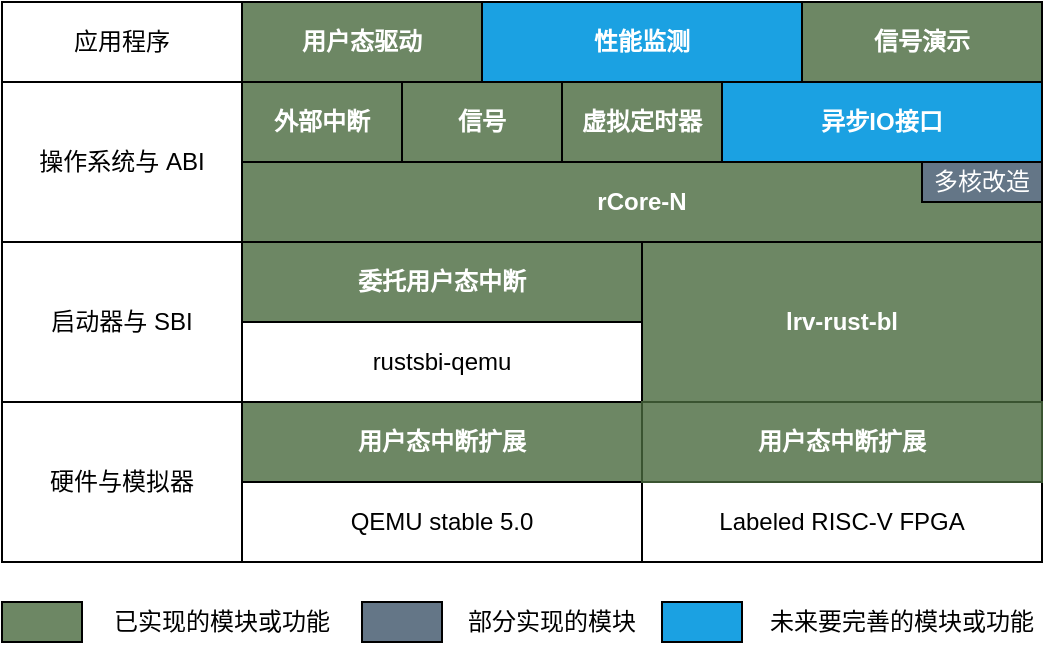 <mxfile version="14.6.13" type="device"><diagram name="Page-1" id="bd83a815-5ea8-2e97-e5ec-87c9f400f2fa"><mxGraphModel dx="613" dy="544" grid="1" gridSize="10" guides="1" tooltips="1" connect="1" arrows="1" fold="1" page="1" pageScale="1.5" pageWidth="1169" pageHeight="826" background="none" math="0" shadow="0"><root><mxCell id="0" style=";html=1;"/><mxCell id="1" style=";html=1;" parent="0"/><mxCell id="2" value="用户态中断扩展" style="rounded=0;whiteSpace=wrap;html=1;fillColor=#6d8764;fontColor=#ffffff;fontStyle=1;" parent="1" vertex="1"><mxGeometry x="800" y="640" width="200" height="40" as="geometry"/></mxCell><mxCell id="VddhAjkDLed27HZrdQf_-7" value="信号" style="rounded=0;whiteSpace=wrap;html=1;fillColor=#6d8764;fontColor=#ffffff;fontStyle=1;" parent="1" vertex="1"><mxGeometry x="880" y="480" width="80" height="40" as="geometry"/></mxCell><mxCell id="VddhAjkDLed27HZrdQf_-1" value="QEMU stable 5.0" style="rounded=0;whiteSpace=wrap;html=1;" parent="1" vertex="1"><mxGeometry x="800" y="680" width="200" height="40" as="geometry"/></mxCell><mxCell id="VddhAjkDLed27HZrdQf_-2" value="Labeled RISC-V FPGA" style="rounded=0;whiteSpace=wrap;html=1;" parent="1" vertex="1"><mxGeometry x="1000" y="680" width="200" height="40" as="geometry"/></mxCell><mxCell id="VddhAjkDLed27HZrdQf_-3" value="lrv-rust-bl" style="rounded=0;whiteSpace=wrap;html=1;fillColor=#6d8764;fontColor=#ffffff;fontStyle=1;" parent="1" vertex="1"><mxGeometry x="1000" y="560" width="200" height="80" as="geometry"/></mxCell><mxCell id="VddhAjkDLed27HZrdQf_-4" value="rustsbi-qemu" style="rounded=0;whiteSpace=wrap;html=1;" parent="1" vertex="1"><mxGeometry x="800" y="600" width="200" height="40" as="geometry"/></mxCell><mxCell id="VddhAjkDLed27HZrdQf_-9" value="性能监测" style="rounded=0;whiteSpace=wrap;html=1;fillColor=#1ba1e2;fontStyle=1;fontColor=#ffffff;" parent="1" vertex="1"><mxGeometry x="920" y="440" width="160" height="40" as="geometry"/></mxCell><mxCell id="VddhAjkDLed27HZrdQf_-10" value="" style="endArrow=none;html=1;exitX=0;exitY=1;exitDx=0;exitDy=0;entryX=0;entryY=0;entryDx=0;entryDy=0;" parent="1" source="VddhAjkDLed27HZrdQf_-7" target="VddhAjkDLed27HZrdQf_-7" edge="1"><mxGeometry width="50" height="50" relative="1" as="geometry"><mxPoint x="950" y="590" as="sourcePoint"/><mxPoint x="1000" y="540" as="targetPoint"/></mxGeometry></mxCell><mxCell id="VddhAjkDLed27HZrdQf_-16" value="硬件与模拟器" style="rounded=0;whiteSpace=wrap;html=1;" parent="1" vertex="1"><mxGeometry x="680" y="640" width="120" height="80" as="geometry"/></mxCell><mxCell id="VddhAjkDLed27HZrdQf_-17" value="操作系统与 ABI" style="rounded=0;whiteSpace=wrap;html=1;" parent="1" vertex="1"><mxGeometry x="680" y="480" width="120" height="80" as="geometry"/></mxCell><mxCell id="VddhAjkDLed27HZrdQf_-18" value="启动器与 SBI" style="rounded=0;whiteSpace=wrap;html=1;" parent="1" vertex="1"><mxGeometry x="680" y="560" width="120" height="80" as="geometry"/></mxCell><mxCell id="VddhAjkDLed27HZrdQf_-19" value="应用程序" style="rounded=0;whiteSpace=wrap;html=1;" parent="1" vertex="1"><mxGeometry x="680" y="440" width="120" height="40" as="geometry"/></mxCell><mxCell id="84" value="委托用户态中断" style="rounded=0;whiteSpace=wrap;html=1;fillColor=#6d8764;fontColor=#ffffff;fontStyle=1;" parent="1" vertex="1"><mxGeometry x="800" y="560" width="200" height="40" as="geometry"/></mxCell><mxCell id="115" value="" style="rounded=0;whiteSpace=wrap;html=1;fillColor=#6d8764;fontColor=#ffffff;" parent="1" vertex="1"><mxGeometry x="680" y="740" width="40" height="20" as="geometry"/></mxCell><mxCell id="116" value="已实现的模块或功能" style="text;html=1;strokeColor=none;fillColor=none;align=center;verticalAlign=middle;whiteSpace=wrap;rounded=0;" parent="1" vertex="1"><mxGeometry x="730" y="740" width="120" height="20" as="geometry"/></mxCell><mxCell id="117" value="" style="rounded=0;whiteSpace=wrap;html=1;fillColor=#647687;fontColor=#ffffff;" parent="1" vertex="1"><mxGeometry x="860" y="740" width="40" height="20" as="geometry"/></mxCell><mxCell id="118" value="部分实现的模块" style="text;html=1;strokeColor=none;fillColor=none;align=center;verticalAlign=middle;whiteSpace=wrap;rounded=0;" parent="1" vertex="1"><mxGeometry x="910" y="740" width="90" height="20" as="geometry"/></mxCell><mxCell id="119" value="" style="rounded=0;whiteSpace=wrap;html=1;fillColor=#1ba1e2;fontColor=#ffffff;" parent="1" vertex="1"><mxGeometry x="1010" y="740" width="40" height="20" as="geometry"/></mxCell><mxCell id="120" value="未来要完善的模块或功能" style="text;html=1;strokeColor=none;fillColor=none;align=center;verticalAlign=middle;whiteSpace=wrap;rounded=0;" parent="1" vertex="1"><mxGeometry x="1060" y="740" width="140" height="20" as="geometry"/></mxCell><mxCell id="eKN2FkZMsxjSuqbljlRQ-120" value="用户态中断扩展" style="rounded=0;whiteSpace=wrap;html=1;fillColor=#6d8764;fontColor=#ffffff;fontStyle=1;strokeColor=#3A5431;" parent="1" vertex="1"><mxGeometry x="1000" y="640" width="200" height="40" as="geometry"/></mxCell><mxCell id="eKN2FkZMsxjSuqbljlRQ-121" value="外部中断" style="rounded=0;whiteSpace=wrap;html=1;fillColor=#6d8764;fontColor=#ffffff;fontStyle=1;" parent="1" vertex="1"><mxGeometry x="800" y="480" width="80" height="40" as="geometry"/></mxCell><mxCell id="eKN2FkZMsxjSuqbljlRQ-122" value="rCore-N" style="rounded=0;whiteSpace=wrap;html=1;fillColor=#6d8764;fontColor=#ffffff;fontStyle=1;" parent="1" vertex="1"><mxGeometry x="800" y="520" width="400" height="40" as="geometry"/></mxCell><mxCell id="VddhAjkDLed27HZrdQf_-8" value="多核改造" style="rounded=0;whiteSpace=wrap;html=1;fillColor=#647687;fontColor=#ffffff;" parent="1" vertex="1"><mxGeometry x="1140" y="520" width="60" height="20" as="geometry"/></mxCell><mxCell id="eKN2FkZMsxjSuqbljlRQ-123" value="虚拟定时器" style="rounded=0;whiteSpace=wrap;html=1;fillColor=#6d8764;fontColor=#ffffff;fontStyle=1;" parent="1" vertex="1"><mxGeometry x="960" y="480" width="80" height="40" as="geometry"/></mxCell><mxCell id="eKN2FkZMsxjSuqbljlRQ-124" value="异步IO接口" style="rounded=0;whiteSpace=wrap;html=1;fillColor=#1ba1e2;fontStyle=1;fontColor=#ffffff;" parent="1" vertex="1"><mxGeometry x="1040" y="480" width="160" height="40" as="geometry"/></mxCell><mxCell id="eKN2FkZMsxjSuqbljlRQ-125" value="用户态驱动" style="rounded=0;whiteSpace=wrap;html=1;fillColor=#6d8764;fontColor=#ffffff;fontStyle=1;" parent="1" vertex="1"><mxGeometry x="800" y="440" width="120" height="40" as="geometry"/></mxCell><mxCell id="eKN2FkZMsxjSuqbljlRQ-126" value="信号演示" style="rounded=0;whiteSpace=wrap;html=1;fillColor=#6d8764;fontColor=#ffffff;fontStyle=1;" parent="1" vertex="1"><mxGeometry x="1080" y="440" width="120" height="40" as="geometry"/></mxCell></root></mxGraphModel></diagram></mxfile>